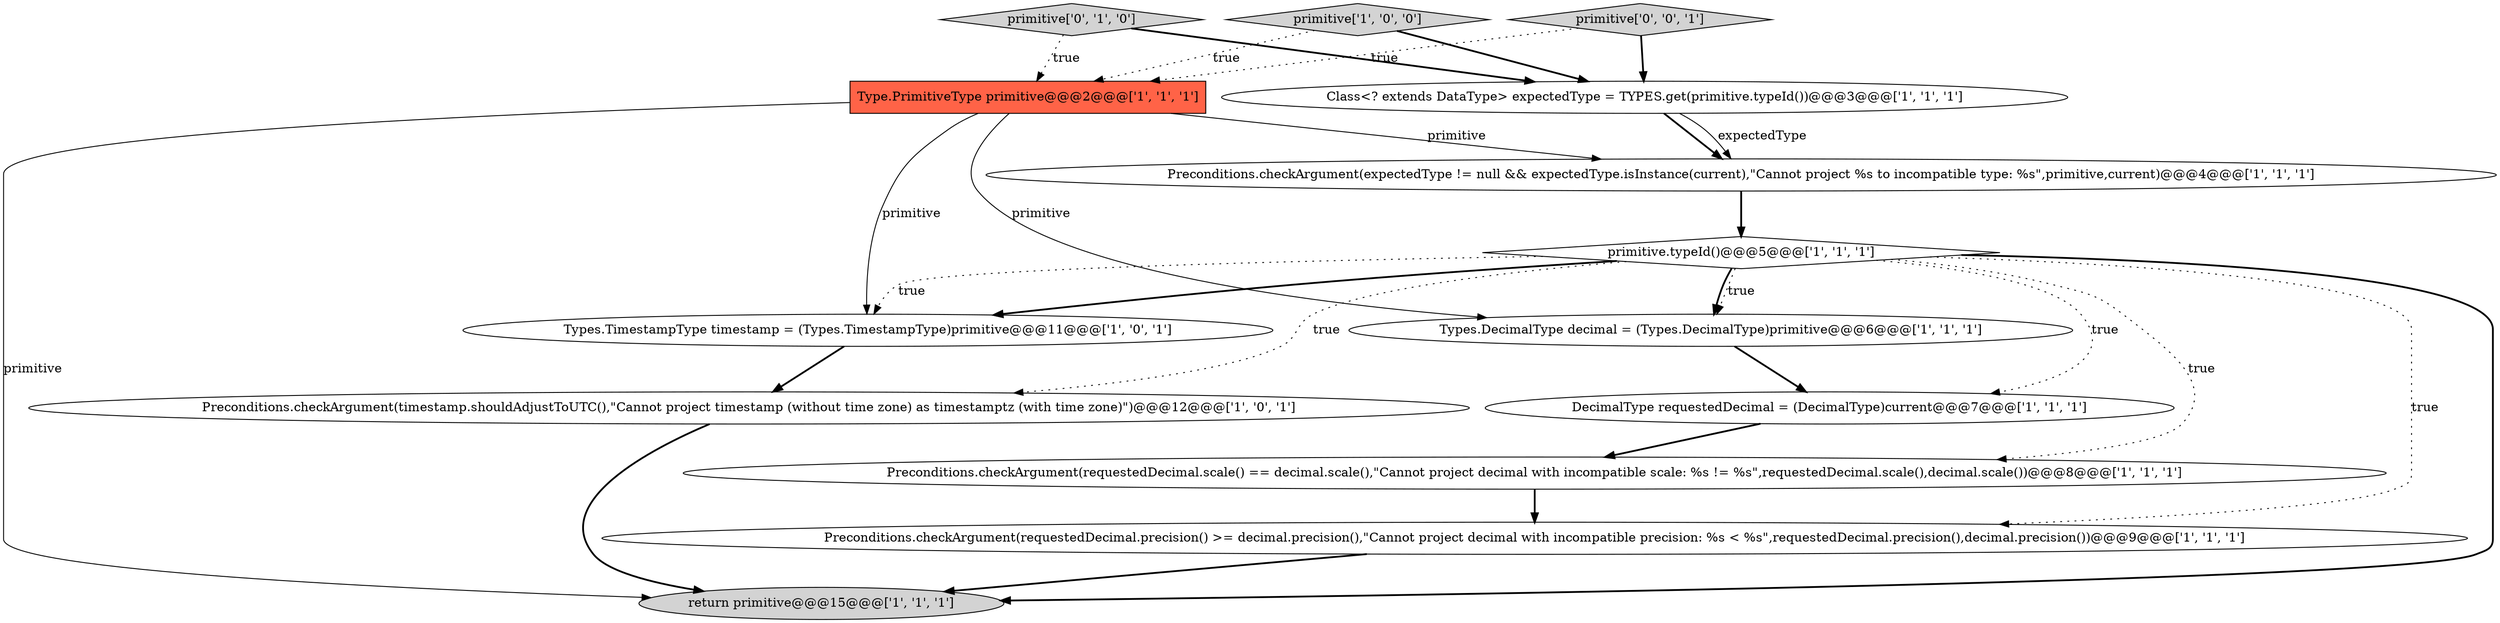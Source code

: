 digraph {
11 [style = filled, label = "DecimalType requestedDecimal = (DecimalType)current@@@7@@@['1', '1', '1']", fillcolor = white, shape = ellipse image = "AAA0AAABBB1BBB"];
3 [style = filled, label = "Preconditions.checkArgument(timestamp.shouldAdjustToUTC(),\"Cannot project timestamp (without time zone) as timestamptz (with time zone)\")@@@12@@@['1', '0', '1']", fillcolor = white, shape = ellipse image = "AAA0AAABBB1BBB"];
4 [style = filled, label = "Preconditions.checkArgument(requestedDecimal.scale() == decimal.scale(),\"Cannot project decimal with incompatible scale: %s != %s\",requestedDecimal.scale(),decimal.scale())@@@8@@@['1', '1', '1']", fillcolor = white, shape = ellipse image = "AAA0AAABBB1BBB"];
9 [style = filled, label = "Preconditions.checkArgument(expectedType != null && expectedType.isInstance(current),\"Cannot project %s to incompatible type: %s\",primitive,current)@@@4@@@['1', '1', '1']", fillcolor = white, shape = ellipse image = "AAA0AAABBB1BBB"];
12 [style = filled, label = "primitive['0', '1', '0']", fillcolor = lightgray, shape = diamond image = "AAA0AAABBB2BBB"];
6 [style = filled, label = "Class<? extends DataType> expectedType = TYPES.get(primitive.typeId())@@@3@@@['1', '1', '1']", fillcolor = white, shape = ellipse image = "AAA0AAABBB1BBB"];
8 [style = filled, label = "primitive['1', '0', '0']", fillcolor = lightgray, shape = diamond image = "AAA0AAABBB1BBB"];
0 [style = filled, label = "primitive.typeId()@@@5@@@['1', '1', '1']", fillcolor = white, shape = diamond image = "AAA0AAABBB1BBB"];
5 [style = filled, label = "return primitive@@@15@@@['1', '1', '1']", fillcolor = lightgray, shape = ellipse image = "AAA0AAABBB1BBB"];
2 [style = filled, label = "Types.TimestampType timestamp = (Types.TimestampType)primitive@@@11@@@['1', '0', '1']", fillcolor = white, shape = ellipse image = "AAA0AAABBB1BBB"];
1 [style = filled, label = "Types.DecimalType decimal = (Types.DecimalType)primitive@@@6@@@['1', '1', '1']", fillcolor = white, shape = ellipse image = "AAA0AAABBB1BBB"];
7 [style = filled, label = "Type.PrimitiveType primitive@@@2@@@['1', '1', '1']", fillcolor = tomato, shape = box image = "AAA0AAABBB1BBB"];
10 [style = filled, label = "Preconditions.checkArgument(requestedDecimal.precision() >= decimal.precision(),\"Cannot project decimal with incompatible precision: %s < %s\",requestedDecimal.precision(),decimal.precision())@@@9@@@['1', '1', '1']", fillcolor = white, shape = ellipse image = "AAA0AAABBB1BBB"];
13 [style = filled, label = "primitive['0', '0', '1']", fillcolor = lightgray, shape = diamond image = "AAA0AAABBB3BBB"];
0->10 [style = dotted, label="true"];
0->2 [style = dotted, label="true"];
12->7 [style = dotted, label="true"];
11->4 [style = bold, label=""];
0->1 [style = dotted, label="true"];
13->6 [style = bold, label=""];
0->3 [style = dotted, label="true"];
9->0 [style = bold, label=""];
8->6 [style = bold, label=""];
8->7 [style = dotted, label="true"];
3->5 [style = bold, label=""];
0->1 [style = bold, label=""];
1->11 [style = bold, label=""];
2->3 [style = bold, label=""];
6->9 [style = bold, label=""];
6->9 [style = solid, label="expectedType"];
7->5 [style = solid, label="primitive"];
7->2 [style = solid, label="primitive"];
0->11 [style = dotted, label="true"];
4->10 [style = bold, label=""];
7->1 [style = solid, label="primitive"];
0->4 [style = dotted, label="true"];
0->2 [style = bold, label=""];
0->5 [style = bold, label=""];
13->7 [style = dotted, label="true"];
10->5 [style = bold, label=""];
7->9 [style = solid, label="primitive"];
12->6 [style = bold, label=""];
}
